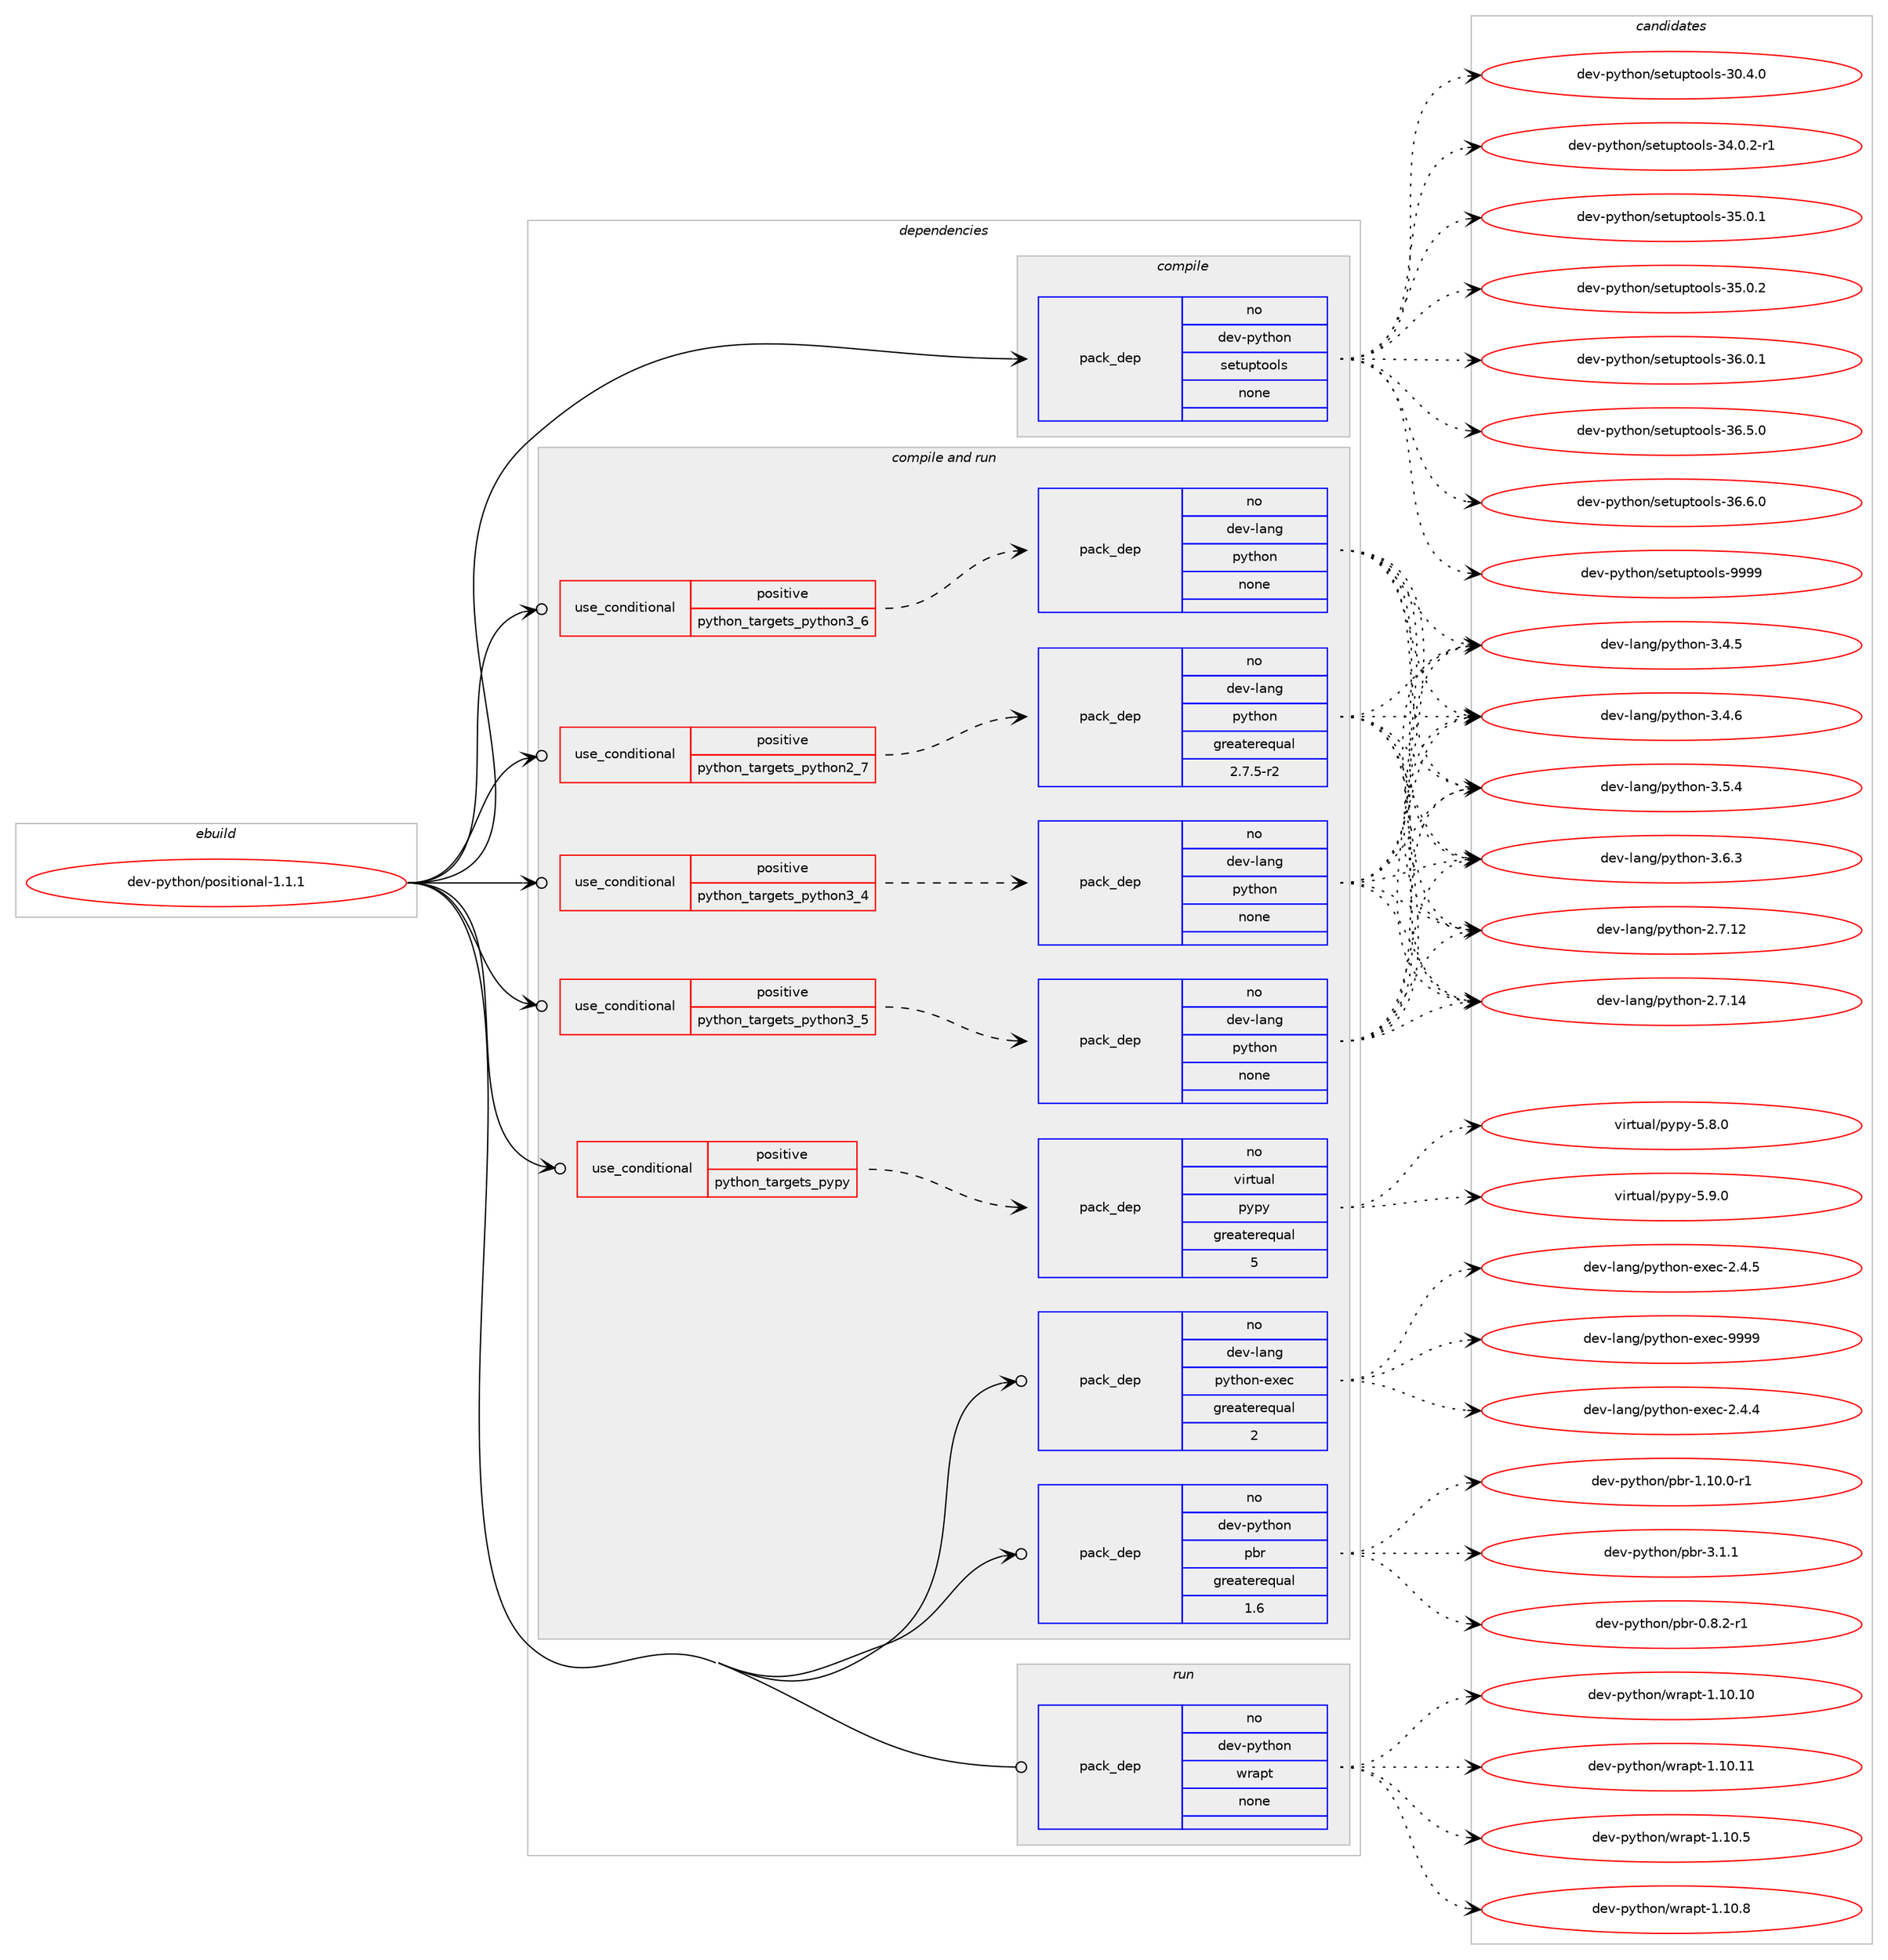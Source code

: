 digraph prolog {

# *************
# Graph options
# *************

newrank=true;
concentrate=true;
compound=true;
graph [rankdir=LR,fontname=Helvetica,fontsize=10,ranksep=1.5];#, ranksep=2.5, nodesep=0.2];
edge  [arrowhead=vee];
node  [fontname=Helvetica,fontsize=10];

# **********
# The ebuild
# **********

subgraph cluster_leftcol {
color=gray;
rank=same;
label=<<i>ebuild</i>>;
id [label="dev-python/positional-1.1.1", color=red, width=4, href="../dev-python/positional-1.1.1.svg"];
}

# ****************
# The dependencies
# ****************

subgraph cluster_midcol {
color=gray;
label=<<i>dependencies</i>>;
subgraph cluster_compile {
fillcolor="#eeeeee";
style=filled;
label=<<i>compile</i>>;
subgraph pack132298 {
dependency173677 [label=<<TABLE BORDER="0" CELLBORDER="1" CELLSPACING="0" CELLPADDING="4" WIDTH="220"><TR><TD ROWSPAN="6" CELLPADDING="30">pack_dep</TD></TR><TR><TD WIDTH="110">no</TD></TR><TR><TD>dev-python</TD></TR><TR><TD>setuptools</TD></TR><TR><TD>none</TD></TR><TR><TD></TD></TR></TABLE>>, shape=none, color=blue];
}
id:e -> dependency173677:w [weight=20,style="solid",arrowhead="vee"];
}
subgraph cluster_compileandrun {
fillcolor="#eeeeee";
style=filled;
label=<<i>compile and run</i>>;
subgraph cond37472 {
dependency173678 [label=<<TABLE BORDER="0" CELLBORDER="1" CELLSPACING="0" CELLPADDING="4"><TR><TD ROWSPAN="3" CELLPADDING="10">use_conditional</TD></TR><TR><TD>positive</TD></TR><TR><TD>python_targets_pypy</TD></TR></TABLE>>, shape=none, color=red];
subgraph pack132299 {
dependency173679 [label=<<TABLE BORDER="0" CELLBORDER="1" CELLSPACING="0" CELLPADDING="4" WIDTH="220"><TR><TD ROWSPAN="6" CELLPADDING="30">pack_dep</TD></TR><TR><TD WIDTH="110">no</TD></TR><TR><TD>virtual</TD></TR><TR><TD>pypy</TD></TR><TR><TD>greaterequal</TD></TR><TR><TD>5</TD></TR></TABLE>>, shape=none, color=blue];
}
dependency173678:e -> dependency173679:w [weight=20,style="dashed",arrowhead="vee"];
}
id:e -> dependency173678:w [weight=20,style="solid",arrowhead="odotvee"];
subgraph cond37473 {
dependency173680 [label=<<TABLE BORDER="0" CELLBORDER="1" CELLSPACING="0" CELLPADDING="4"><TR><TD ROWSPAN="3" CELLPADDING="10">use_conditional</TD></TR><TR><TD>positive</TD></TR><TR><TD>python_targets_python2_7</TD></TR></TABLE>>, shape=none, color=red];
subgraph pack132300 {
dependency173681 [label=<<TABLE BORDER="0" CELLBORDER="1" CELLSPACING="0" CELLPADDING="4" WIDTH="220"><TR><TD ROWSPAN="6" CELLPADDING="30">pack_dep</TD></TR><TR><TD WIDTH="110">no</TD></TR><TR><TD>dev-lang</TD></TR><TR><TD>python</TD></TR><TR><TD>greaterequal</TD></TR><TR><TD>2.7.5-r2</TD></TR></TABLE>>, shape=none, color=blue];
}
dependency173680:e -> dependency173681:w [weight=20,style="dashed",arrowhead="vee"];
}
id:e -> dependency173680:w [weight=20,style="solid",arrowhead="odotvee"];
subgraph cond37474 {
dependency173682 [label=<<TABLE BORDER="0" CELLBORDER="1" CELLSPACING="0" CELLPADDING="4"><TR><TD ROWSPAN="3" CELLPADDING="10">use_conditional</TD></TR><TR><TD>positive</TD></TR><TR><TD>python_targets_python3_4</TD></TR></TABLE>>, shape=none, color=red];
subgraph pack132301 {
dependency173683 [label=<<TABLE BORDER="0" CELLBORDER="1" CELLSPACING="0" CELLPADDING="4" WIDTH="220"><TR><TD ROWSPAN="6" CELLPADDING="30">pack_dep</TD></TR><TR><TD WIDTH="110">no</TD></TR><TR><TD>dev-lang</TD></TR><TR><TD>python</TD></TR><TR><TD>none</TD></TR><TR><TD></TD></TR></TABLE>>, shape=none, color=blue];
}
dependency173682:e -> dependency173683:w [weight=20,style="dashed",arrowhead="vee"];
}
id:e -> dependency173682:w [weight=20,style="solid",arrowhead="odotvee"];
subgraph cond37475 {
dependency173684 [label=<<TABLE BORDER="0" CELLBORDER="1" CELLSPACING="0" CELLPADDING="4"><TR><TD ROWSPAN="3" CELLPADDING="10">use_conditional</TD></TR><TR><TD>positive</TD></TR><TR><TD>python_targets_python3_5</TD></TR></TABLE>>, shape=none, color=red];
subgraph pack132302 {
dependency173685 [label=<<TABLE BORDER="0" CELLBORDER="1" CELLSPACING="0" CELLPADDING="4" WIDTH="220"><TR><TD ROWSPAN="6" CELLPADDING="30">pack_dep</TD></TR><TR><TD WIDTH="110">no</TD></TR><TR><TD>dev-lang</TD></TR><TR><TD>python</TD></TR><TR><TD>none</TD></TR><TR><TD></TD></TR></TABLE>>, shape=none, color=blue];
}
dependency173684:e -> dependency173685:w [weight=20,style="dashed",arrowhead="vee"];
}
id:e -> dependency173684:w [weight=20,style="solid",arrowhead="odotvee"];
subgraph cond37476 {
dependency173686 [label=<<TABLE BORDER="0" CELLBORDER="1" CELLSPACING="0" CELLPADDING="4"><TR><TD ROWSPAN="3" CELLPADDING="10">use_conditional</TD></TR><TR><TD>positive</TD></TR><TR><TD>python_targets_python3_6</TD></TR></TABLE>>, shape=none, color=red];
subgraph pack132303 {
dependency173687 [label=<<TABLE BORDER="0" CELLBORDER="1" CELLSPACING="0" CELLPADDING="4" WIDTH="220"><TR><TD ROWSPAN="6" CELLPADDING="30">pack_dep</TD></TR><TR><TD WIDTH="110">no</TD></TR><TR><TD>dev-lang</TD></TR><TR><TD>python</TD></TR><TR><TD>none</TD></TR><TR><TD></TD></TR></TABLE>>, shape=none, color=blue];
}
dependency173686:e -> dependency173687:w [weight=20,style="dashed",arrowhead="vee"];
}
id:e -> dependency173686:w [weight=20,style="solid",arrowhead="odotvee"];
subgraph pack132304 {
dependency173688 [label=<<TABLE BORDER="0" CELLBORDER="1" CELLSPACING="0" CELLPADDING="4" WIDTH="220"><TR><TD ROWSPAN="6" CELLPADDING="30">pack_dep</TD></TR><TR><TD WIDTH="110">no</TD></TR><TR><TD>dev-lang</TD></TR><TR><TD>python-exec</TD></TR><TR><TD>greaterequal</TD></TR><TR><TD>2</TD></TR></TABLE>>, shape=none, color=blue];
}
id:e -> dependency173688:w [weight=20,style="solid",arrowhead="odotvee"];
subgraph pack132305 {
dependency173689 [label=<<TABLE BORDER="0" CELLBORDER="1" CELLSPACING="0" CELLPADDING="4" WIDTH="220"><TR><TD ROWSPAN="6" CELLPADDING="30">pack_dep</TD></TR><TR><TD WIDTH="110">no</TD></TR><TR><TD>dev-python</TD></TR><TR><TD>pbr</TD></TR><TR><TD>greaterequal</TD></TR><TR><TD>1.6</TD></TR></TABLE>>, shape=none, color=blue];
}
id:e -> dependency173689:w [weight=20,style="solid",arrowhead="odotvee"];
}
subgraph cluster_run {
fillcolor="#eeeeee";
style=filled;
label=<<i>run</i>>;
subgraph pack132306 {
dependency173690 [label=<<TABLE BORDER="0" CELLBORDER="1" CELLSPACING="0" CELLPADDING="4" WIDTH="220"><TR><TD ROWSPAN="6" CELLPADDING="30">pack_dep</TD></TR><TR><TD WIDTH="110">no</TD></TR><TR><TD>dev-python</TD></TR><TR><TD>wrapt</TD></TR><TR><TD>none</TD></TR><TR><TD></TD></TR></TABLE>>, shape=none, color=blue];
}
id:e -> dependency173690:w [weight=20,style="solid",arrowhead="odot"];
}
}

# **************
# The candidates
# **************

subgraph cluster_choices {
rank=same;
color=gray;
label=<<i>candidates</i>>;

subgraph choice132298 {
color=black;
nodesep=1;
choice100101118451121211161041111104711510111611711211611111110811545514846524648 [label="dev-python/setuptools-30.4.0", color=red, width=4,href="../dev-python/setuptools-30.4.0.svg"];
choice1001011184511212111610411111047115101116117112116111111108115455152464846504511449 [label="dev-python/setuptools-34.0.2-r1", color=red, width=4,href="../dev-python/setuptools-34.0.2-r1.svg"];
choice100101118451121211161041111104711510111611711211611111110811545515346484649 [label="dev-python/setuptools-35.0.1", color=red, width=4,href="../dev-python/setuptools-35.0.1.svg"];
choice100101118451121211161041111104711510111611711211611111110811545515346484650 [label="dev-python/setuptools-35.0.2", color=red, width=4,href="../dev-python/setuptools-35.0.2.svg"];
choice100101118451121211161041111104711510111611711211611111110811545515446484649 [label="dev-python/setuptools-36.0.1", color=red, width=4,href="../dev-python/setuptools-36.0.1.svg"];
choice100101118451121211161041111104711510111611711211611111110811545515446534648 [label="dev-python/setuptools-36.5.0", color=red, width=4,href="../dev-python/setuptools-36.5.0.svg"];
choice100101118451121211161041111104711510111611711211611111110811545515446544648 [label="dev-python/setuptools-36.6.0", color=red, width=4,href="../dev-python/setuptools-36.6.0.svg"];
choice10010111845112121116104111110471151011161171121161111111081154557575757 [label="dev-python/setuptools-9999", color=red, width=4,href="../dev-python/setuptools-9999.svg"];
dependency173677:e -> choice100101118451121211161041111104711510111611711211611111110811545514846524648:w [style=dotted,weight="100"];
dependency173677:e -> choice1001011184511212111610411111047115101116117112116111111108115455152464846504511449:w [style=dotted,weight="100"];
dependency173677:e -> choice100101118451121211161041111104711510111611711211611111110811545515346484649:w [style=dotted,weight="100"];
dependency173677:e -> choice100101118451121211161041111104711510111611711211611111110811545515346484650:w [style=dotted,weight="100"];
dependency173677:e -> choice100101118451121211161041111104711510111611711211611111110811545515446484649:w [style=dotted,weight="100"];
dependency173677:e -> choice100101118451121211161041111104711510111611711211611111110811545515446534648:w [style=dotted,weight="100"];
dependency173677:e -> choice100101118451121211161041111104711510111611711211611111110811545515446544648:w [style=dotted,weight="100"];
dependency173677:e -> choice10010111845112121116104111110471151011161171121161111111081154557575757:w [style=dotted,weight="100"];
}
subgraph choice132299 {
color=black;
nodesep=1;
choice1181051141161179710847112121112121455346564648 [label="virtual/pypy-5.8.0", color=red, width=4,href="../virtual/pypy-5.8.0.svg"];
choice1181051141161179710847112121112121455346574648 [label="virtual/pypy-5.9.0", color=red, width=4,href="../virtual/pypy-5.9.0.svg"];
dependency173679:e -> choice1181051141161179710847112121112121455346564648:w [style=dotted,weight="100"];
dependency173679:e -> choice1181051141161179710847112121112121455346574648:w [style=dotted,weight="100"];
}
subgraph choice132300 {
color=black;
nodesep=1;
choice10010111845108971101034711212111610411111045504655464950 [label="dev-lang/python-2.7.12", color=red, width=4,href="../dev-lang/python-2.7.12.svg"];
choice10010111845108971101034711212111610411111045504655464952 [label="dev-lang/python-2.7.14", color=red, width=4,href="../dev-lang/python-2.7.14.svg"];
choice100101118451089711010347112121116104111110455146524653 [label="dev-lang/python-3.4.5", color=red, width=4,href="../dev-lang/python-3.4.5.svg"];
choice100101118451089711010347112121116104111110455146524654 [label="dev-lang/python-3.4.6", color=red, width=4,href="../dev-lang/python-3.4.6.svg"];
choice100101118451089711010347112121116104111110455146534652 [label="dev-lang/python-3.5.4", color=red, width=4,href="../dev-lang/python-3.5.4.svg"];
choice100101118451089711010347112121116104111110455146544651 [label="dev-lang/python-3.6.3", color=red, width=4,href="../dev-lang/python-3.6.3.svg"];
dependency173681:e -> choice10010111845108971101034711212111610411111045504655464950:w [style=dotted,weight="100"];
dependency173681:e -> choice10010111845108971101034711212111610411111045504655464952:w [style=dotted,weight="100"];
dependency173681:e -> choice100101118451089711010347112121116104111110455146524653:w [style=dotted,weight="100"];
dependency173681:e -> choice100101118451089711010347112121116104111110455146524654:w [style=dotted,weight="100"];
dependency173681:e -> choice100101118451089711010347112121116104111110455146534652:w [style=dotted,weight="100"];
dependency173681:e -> choice100101118451089711010347112121116104111110455146544651:w [style=dotted,weight="100"];
}
subgraph choice132301 {
color=black;
nodesep=1;
choice10010111845108971101034711212111610411111045504655464950 [label="dev-lang/python-2.7.12", color=red, width=4,href="../dev-lang/python-2.7.12.svg"];
choice10010111845108971101034711212111610411111045504655464952 [label="dev-lang/python-2.7.14", color=red, width=4,href="../dev-lang/python-2.7.14.svg"];
choice100101118451089711010347112121116104111110455146524653 [label="dev-lang/python-3.4.5", color=red, width=4,href="../dev-lang/python-3.4.5.svg"];
choice100101118451089711010347112121116104111110455146524654 [label="dev-lang/python-3.4.6", color=red, width=4,href="../dev-lang/python-3.4.6.svg"];
choice100101118451089711010347112121116104111110455146534652 [label="dev-lang/python-3.5.4", color=red, width=4,href="../dev-lang/python-3.5.4.svg"];
choice100101118451089711010347112121116104111110455146544651 [label="dev-lang/python-3.6.3", color=red, width=4,href="../dev-lang/python-3.6.3.svg"];
dependency173683:e -> choice10010111845108971101034711212111610411111045504655464950:w [style=dotted,weight="100"];
dependency173683:e -> choice10010111845108971101034711212111610411111045504655464952:w [style=dotted,weight="100"];
dependency173683:e -> choice100101118451089711010347112121116104111110455146524653:w [style=dotted,weight="100"];
dependency173683:e -> choice100101118451089711010347112121116104111110455146524654:w [style=dotted,weight="100"];
dependency173683:e -> choice100101118451089711010347112121116104111110455146534652:w [style=dotted,weight="100"];
dependency173683:e -> choice100101118451089711010347112121116104111110455146544651:w [style=dotted,weight="100"];
}
subgraph choice132302 {
color=black;
nodesep=1;
choice10010111845108971101034711212111610411111045504655464950 [label="dev-lang/python-2.7.12", color=red, width=4,href="../dev-lang/python-2.7.12.svg"];
choice10010111845108971101034711212111610411111045504655464952 [label="dev-lang/python-2.7.14", color=red, width=4,href="../dev-lang/python-2.7.14.svg"];
choice100101118451089711010347112121116104111110455146524653 [label="dev-lang/python-3.4.5", color=red, width=4,href="../dev-lang/python-3.4.5.svg"];
choice100101118451089711010347112121116104111110455146524654 [label="dev-lang/python-3.4.6", color=red, width=4,href="../dev-lang/python-3.4.6.svg"];
choice100101118451089711010347112121116104111110455146534652 [label="dev-lang/python-3.5.4", color=red, width=4,href="../dev-lang/python-3.5.4.svg"];
choice100101118451089711010347112121116104111110455146544651 [label="dev-lang/python-3.6.3", color=red, width=4,href="../dev-lang/python-3.6.3.svg"];
dependency173685:e -> choice10010111845108971101034711212111610411111045504655464950:w [style=dotted,weight="100"];
dependency173685:e -> choice10010111845108971101034711212111610411111045504655464952:w [style=dotted,weight="100"];
dependency173685:e -> choice100101118451089711010347112121116104111110455146524653:w [style=dotted,weight="100"];
dependency173685:e -> choice100101118451089711010347112121116104111110455146524654:w [style=dotted,weight="100"];
dependency173685:e -> choice100101118451089711010347112121116104111110455146534652:w [style=dotted,weight="100"];
dependency173685:e -> choice100101118451089711010347112121116104111110455146544651:w [style=dotted,weight="100"];
}
subgraph choice132303 {
color=black;
nodesep=1;
choice10010111845108971101034711212111610411111045504655464950 [label="dev-lang/python-2.7.12", color=red, width=4,href="../dev-lang/python-2.7.12.svg"];
choice10010111845108971101034711212111610411111045504655464952 [label="dev-lang/python-2.7.14", color=red, width=4,href="../dev-lang/python-2.7.14.svg"];
choice100101118451089711010347112121116104111110455146524653 [label="dev-lang/python-3.4.5", color=red, width=4,href="../dev-lang/python-3.4.5.svg"];
choice100101118451089711010347112121116104111110455146524654 [label="dev-lang/python-3.4.6", color=red, width=4,href="../dev-lang/python-3.4.6.svg"];
choice100101118451089711010347112121116104111110455146534652 [label="dev-lang/python-3.5.4", color=red, width=4,href="../dev-lang/python-3.5.4.svg"];
choice100101118451089711010347112121116104111110455146544651 [label="dev-lang/python-3.6.3", color=red, width=4,href="../dev-lang/python-3.6.3.svg"];
dependency173687:e -> choice10010111845108971101034711212111610411111045504655464950:w [style=dotted,weight="100"];
dependency173687:e -> choice10010111845108971101034711212111610411111045504655464952:w [style=dotted,weight="100"];
dependency173687:e -> choice100101118451089711010347112121116104111110455146524653:w [style=dotted,weight="100"];
dependency173687:e -> choice100101118451089711010347112121116104111110455146524654:w [style=dotted,weight="100"];
dependency173687:e -> choice100101118451089711010347112121116104111110455146534652:w [style=dotted,weight="100"];
dependency173687:e -> choice100101118451089711010347112121116104111110455146544651:w [style=dotted,weight="100"];
}
subgraph choice132304 {
color=black;
nodesep=1;
choice1001011184510897110103471121211161041111104510112010199455046524652 [label="dev-lang/python-exec-2.4.4", color=red, width=4,href="../dev-lang/python-exec-2.4.4.svg"];
choice1001011184510897110103471121211161041111104510112010199455046524653 [label="dev-lang/python-exec-2.4.5", color=red, width=4,href="../dev-lang/python-exec-2.4.5.svg"];
choice10010111845108971101034711212111610411111045101120101994557575757 [label="dev-lang/python-exec-9999", color=red, width=4,href="../dev-lang/python-exec-9999.svg"];
dependency173688:e -> choice1001011184510897110103471121211161041111104510112010199455046524652:w [style=dotted,weight="100"];
dependency173688:e -> choice1001011184510897110103471121211161041111104510112010199455046524653:w [style=dotted,weight="100"];
dependency173688:e -> choice10010111845108971101034711212111610411111045101120101994557575757:w [style=dotted,weight="100"];
}
subgraph choice132305 {
color=black;
nodesep=1;
choice1001011184511212111610411111047112981144548465646504511449 [label="dev-python/pbr-0.8.2-r1", color=red, width=4,href="../dev-python/pbr-0.8.2-r1.svg"];
choice100101118451121211161041111104711298114454946494846484511449 [label="dev-python/pbr-1.10.0-r1", color=red, width=4,href="../dev-python/pbr-1.10.0-r1.svg"];
choice100101118451121211161041111104711298114455146494649 [label="dev-python/pbr-3.1.1", color=red, width=4,href="../dev-python/pbr-3.1.1.svg"];
dependency173689:e -> choice1001011184511212111610411111047112981144548465646504511449:w [style=dotted,weight="100"];
dependency173689:e -> choice100101118451121211161041111104711298114454946494846484511449:w [style=dotted,weight="100"];
dependency173689:e -> choice100101118451121211161041111104711298114455146494649:w [style=dotted,weight="100"];
}
subgraph choice132306 {
color=black;
nodesep=1;
choice1001011184511212111610411111047119114971121164549464948464948 [label="dev-python/wrapt-1.10.10", color=red, width=4,href="../dev-python/wrapt-1.10.10.svg"];
choice1001011184511212111610411111047119114971121164549464948464949 [label="dev-python/wrapt-1.10.11", color=red, width=4,href="../dev-python/wrapt-1.10.11.svg"];
choice10010111845112121116104111110471191149711211645494649484653 [label="dev-python/wrapt-1.10.5", color=red, width=4,href="../dev-python/wrapt-1.10.5.svg"];
choice10010111845112121116104111110471191149711211645494649484656 [label="dev-python/wrapt-1.10.8", color=red, width=4,href="../dev-python/wrapt-1.10.8.svg"];
dependency173690:e -> choice1001011184511212111610411111047119114971121164549464948464948:w [style=dotted,weight="100"];
dependency173690:e -> choice1001011184511212111610411111047119114971121164549464948464949:w [style=dotted,weight="100"];
dependency173690:e -> choice10010111845112121116104111110471191149711211645494649484653:w [style=dotted,weight="100"];
dependency173690:e -> choice10010111845112121116104111110471191149711211645494649484656:w [style=dotted,weight="100"];
}
}

}
